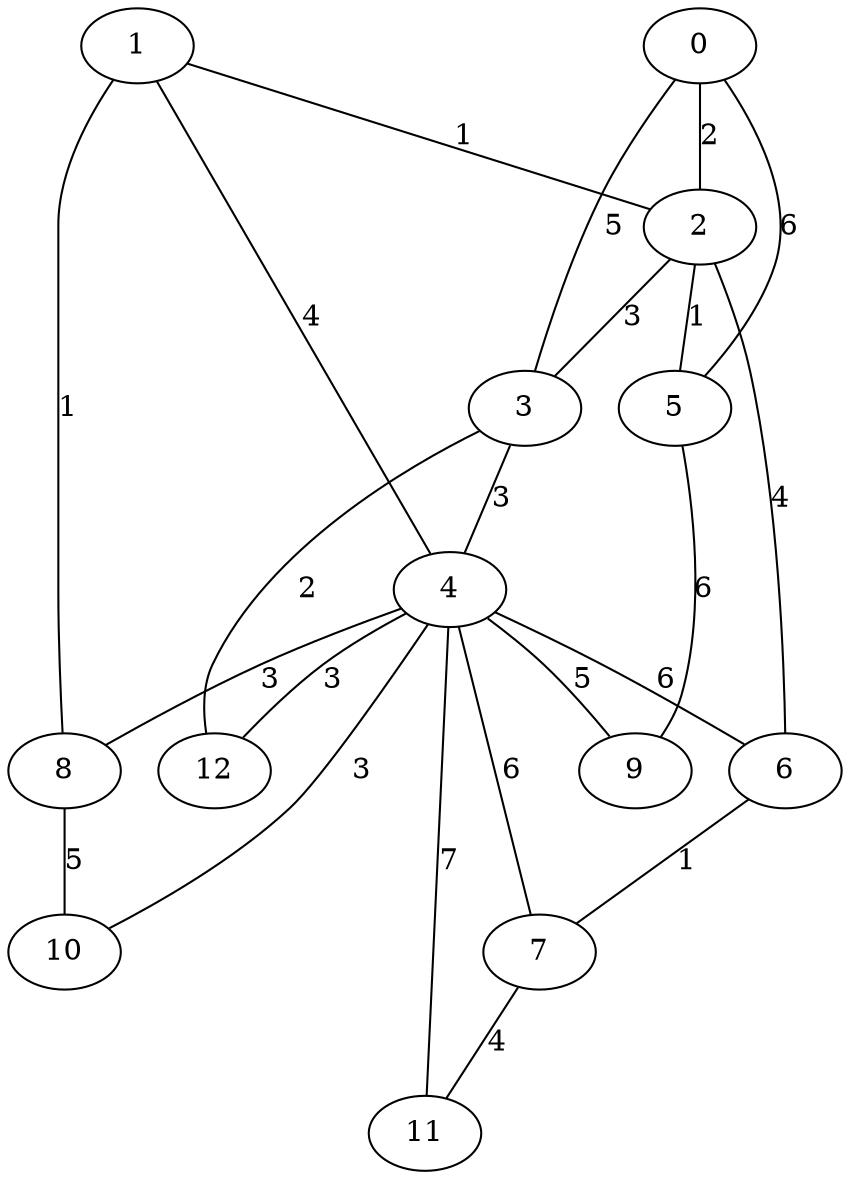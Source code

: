 graph g {
  0 [ base = 1, habit = 7, size = 478, x = 1, y = 6 ]
  1 [ habit = 2, size = 387, x = 5, y = 5 ]
  2 [ habit = 8, size = 199, x = 3, y = 7 ]
  3 [ habit = 2, size = 290, x = 3, y = 4 ]
  4 [ habit = 10, size = 182, x = 6, y = 5 ]
  5 [ habit = 7, size = 484, x = 2, y = 10 ]
  6 [ habit = 3, size = 264, x = 6, y = 9 ]
  7 [ habit = 6, size = 110, x = 8, y = 8 ]
  8 [ base = 2, habit = 3, size = 409, x = 6, y = 2 ]
  9 [ habit = 2, size = 287, x = 5, y = 10 ]
  10 [ habit = 2, size = 435, x = 8, y = 2 ]
  11 [ habit = 10, size = 111, x = 10, y = 6 ]
  12 [ habit = 4, size = 404, x = 4, y = 1 ]

  0 -- 2 [ label = 2, weight = 2 ]
  0 -- 3 [ label = 5, weight = 5 ]
  0 -- 5 [ label = 6, weight = 6 ]
  1 -- 2 [ label = 1, weight = 1 ]
  1 -- 4 [ label = 4, weight = 4 ]
  1 -- 8 [ label = 1, weight = 1 ]
  2 -- 5 [ label = 1, weight = 1 ]
  2 -- 3 [ label = 3, weight = 3 ]
  2 -- 6 [ label = 4, weight = 4 ]
  3 -- 4 [ label = 3, weight = 3 ]
  3 -- 12 [ label = 2, weight = 2 ]
  4 -- 12 [ label = 3, weight = 3 ]
  4 -- 9 [ label = 5, weight = 5 ]
  4 -- 7 [ label = 6, weight = 6 ]
  4 -- 8 [ label = 3, weight = 3 ]
  4 -- 10 [ label = 3, weight = 3 ]
  4 -- 11 [ label = 7, weight = 7 ]
  4 -- 6 [ label = 6, weight = 6 ]
  5 -- 9 [ label = 6, weight = 6 ]
  6 -- 7 [ label = 1, weight = 1 ]
  7 -- 11 [ label = 4, weight = 4 ]
  8 -- 10 [ label = 5, weight = 5 ]
}
